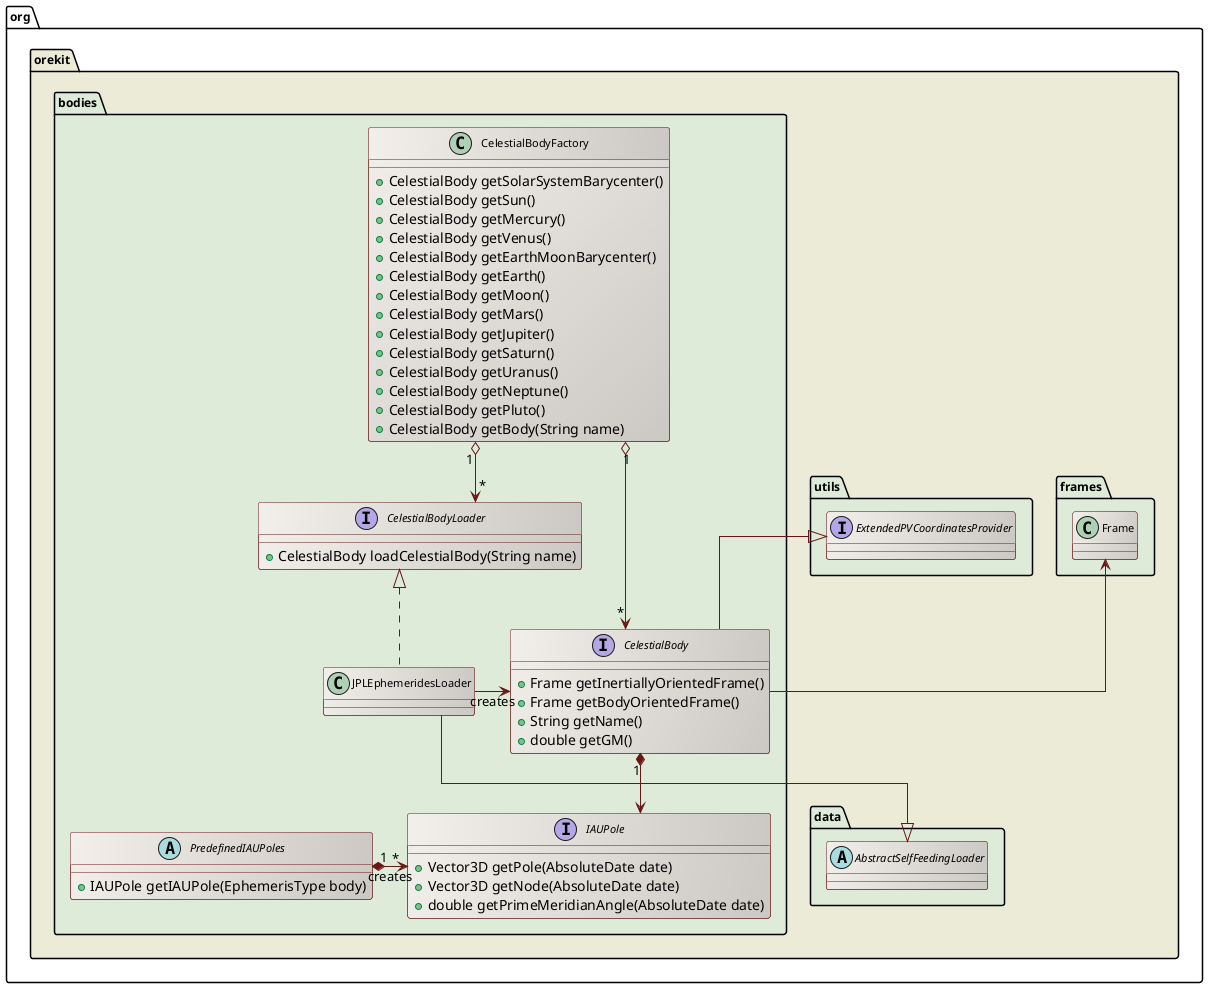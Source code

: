 ' Copyright 2002-2025 CS GROUP
' Licensed to CS GROUP (CS) under one or more
' contributor license agreements.  See the NOTICE file distributed with
' this work for additional information regarding copyright ownership.
' CS licenses this file to You under the Apache License, Version 2.0
' (the "License"); you may not use this file except in compliance with
' the License.  You may obtain a copy of the License at
'
'   http://www.apache.org/licenses/LICENSE-2.0
'
' Unless required by applicable law or agreed to in writing, software
' distributed under the License is distributed on an "AS IS" BASIS,
' WITHOUT WARRANTIES OR CONDITIONS OF ANY KIND, either express or implied.
' See the License for the specific language governing permissions and
' limitations under the License.
 
@startuml

  skinparam svek                  true
  skinparam ClassBackgroundColor  #F3EFEB/CCC9C5
  skinparam ClassArrowColor       #691616
  skinparam ClassBorderColor      #691616
  skinparam NoteBackgroundColor   #F3EFEB
  skinparam NoteBorderColor       #691616
  skinparam NoteFontColor         #691616
  skinparam ClassFontSize         11
  skinparam PackageFontSize       12
  skinparam linetype              ortho

  package org.orekit #ECEBD8 {

  package frames #DDEBD8 {
    class Frame
  }

  package utils #DDEBD8 {
    interface ExtendedPVCoordinatesProvider
  }

  package bodies #DDEBD8 {
    interface CelestialBody {
      +Frame getInertiallyOrientedFrame()
      +Frame getBodyOrientedFrame()
      +String getName()
      +double getGM()
    }

    class CelestialBodyFactory {
      +CelestialBody getSolarSystemBarycenter()
      +CelestialBody getSun()
      +CelestialBody getMercury()
      +CelestialBody getVenus()
      +CelestialBody getEarthMoonBarycenter()
      +CelestialBody getEarth()
      +CelestialBody getMoon()
      +CelestialBody getMars()
      +CelestialBody getJupiter()
      +CelestialBody getSaturn()
      +CelestialBody getUranus()
      +CelestialBody getNeptune()
      +CelestialBody getPluto()
      +CelestialBody getBody(String name)
    }

    interface CelestialBodyLoader {
      +CelestialBody loadCelestialBody(String name)
    }

    class JPLEphemeridesLoader

    interface IAUPole {
      +Vector3D getPole(AbsoluteDate date)
      +Vector3D getNode(AbsoluteDate date)
      +double getPrimeMeridianAngle(AbsoluteDate date)
    }

    abstract class PredefinedIAUPoles {
      +IAUPole getIAUPole(EphemerisType body)
    }

    CelestialBodyLoader     <|..         JPLEphemeridesLoader
    CelestialBody "*"       <-left-o "1" CelestialBodyFactory
    CelestialBodyFactory "1" o--> "*"    CelestialBodyLoader
    ExtendedPVCoordinatesProvider <|--   CelestialBody
    CelestialBody         -up->          Frame
    IAUPole "*" <-left-* "1"             PredefinedIAUPoles  : creates
    CelestialBody "1" *-->               IAUPole
    CelestialBody <-left-                JPLEphemeridesLoader : creates

  }

  package data #DDEBD8 {
    abstract class AbstractSelfFeedingLoader
    JPLEphemeridesLoader --|> AbstractSelfFeedingLoader
  }

}

@enduml
